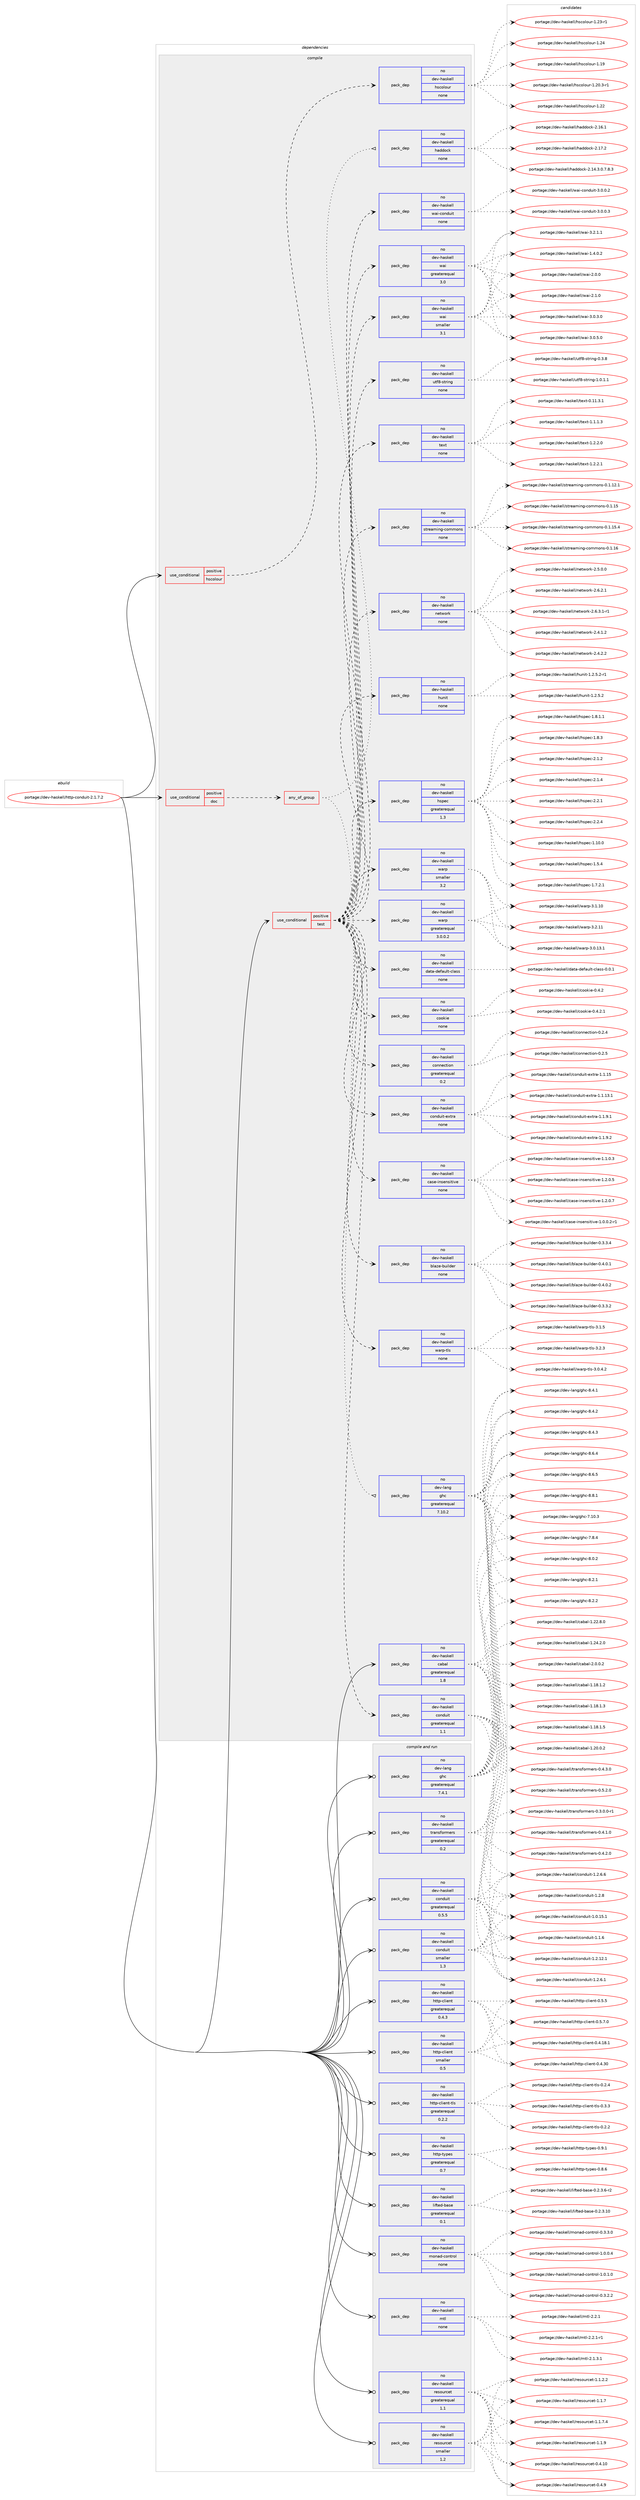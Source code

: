 digraph prolog {

# *************
# Graph options
# *************

newrank=true;
concentrate=true;
compound=true;
graph [rankdir=LR,fontname=Helvetica,fontsize=10,ranksep=1.5];#, ranksep=2.5, nodesep=0.2];
edge  [arrowhead=vee];
node  [fontname=Helvetica,fontsize=10];

# **********
# The ebuild
# **********

subgraph cluster_leftcol {
color=gray;
rank=same;
label=<<i>ebuild</i>>;
id [label="portage://dev-haskell/http-conduit-2.1.7.2", color=red, width=4, href="../dev-haskell/http-conduit-2.1.7.2.svg"];
}

# ****************
# The dependencies
# ****************

subgraph cluster_midcol {
color=gray;
label=<<i>dependencies</i>>;
subgraph cluster_compile {
fillcolor="#eeeeee";
style=filled;
label=<<i>compile</i>>;
subgraph cond15761 {
dependency71752 [label=<<TABLE BORDER="0" CELLBORDER="1" CELLSPACING="0" CELLPADDING="4"><TR><TD ROWSPAN="3" CELLPADDING="10">use_conditional</TD></TR><TR><TD>positive</TD></TR><TR><TD>doc</TD></TR></TABLE>>, shape=none, color=red];
subgraph any1898 {
dependency71753 [label=<<TABLE BORDER="0" CELLBORDER="1" CELLSPACING="0" CELLPADDING="4"><TR><TD CELLPADDING="10">any_of_group</TD></TR></TABLE>>, shape=none, color=red];subgraph pack54034 {
dependency71754 [label=<<TABLE BORDER="0" CELLBORDER="1" CELLSPACING="0" CELLPADDING="4" WIDTH="220"><TR><TD ROWSPAN="6" CELLPADDING="30">pack_dep</TD></TR><TR><TD WIDTH="110">no</TD></TR><TR><TD>dev-haskell</TD></TR><TR><TD>haddock</TD></TR><TR><TD>none</TD></TR><TR><TD></TD></TR></TABLE>>, shape=none, color=blue];
}
dependency71753:e -> dependency71754:w [weight=20,style="dotted",arrowhead="oinv"];
subgraph pack54035 {
dependency71755 [label=<<TABLE BORDER="0" CELLBORDER="1" CELLSPACING="0" CELLPADDING="4" WIDTH="220"><TR><TD ROWSPAN="6" CELLPADDING="30">pack_dep</TD></TR><TR><TD WIDTH="110">no</TD></TR><TR><TD>dev-lang</TD></TR><TR><TD>ghc</TD></TR><TR><TD>greaterequal</TD></TR><TR><TD>7.10.2</TD></TR></TABLE>>, shape=none, color=blue];
}
dependency71753:e -> dependency71755:w [weight=20,style="dotted",arrowhead="oinv"];
}
dependency71752:e -> dependency71753:w [weight=20,style="dashed",arrowhead="vee"];
}
id:e -> dependency71752:w [weight=20,style="solid",arrowhead="vee"];
subgraph cond15762 {
dependency71756 [label=<<TABLE BORDER="0" CELLBORDER="1" CELLSPACING="0" CELLPADDING="4"><TR><TD ROWSPAN="3" CELLPADDING="10">use_conditional</TD></TR><TR><TD>positive</TD></TR><TR><TD>hscolour</TD></TR></TABLE>>, shape=none, color=red];
subgraph pack54036 {
dependency71757 [label=<<TABLE BORDER="0" CELLBORDER="1" CELLSPACING="0" CELLPADDING="4" WIDTH="220"><TR><TD ROWSPAN="6" CELLPADDING="30">pack_dep</TD></TR><TR><TD WIDTH="110">no</TD></TR><TR><TD>dev-haskell</TD></TR><TR><TD>hscolour</TD></TR><TR><TD>none</TD></TR><TR><TD></TD></TR></TABLE>>, shape=none, color=blue];
}
dependency71756:e -> dependency71757:w [weight=20,style="dashed",arrowhead="vee"];
}
id:e -> dependency71756:w [weight=20,style="solid",arrowhead="vee"];
subgraph cond15763 {
dependency71758 [label=<<TABLE BORDER="0" CELLBORDER="1" CELLSPACING="0" CELLPADDING="4"><TR><TD ROWSPAN="3" CELLPADDING="10">use_conditional</TD></TR><TR><TD>positive</TD></TR><TR><TD>test</TD></TR></TABLE>>, shape=none, color=red];
subgraph pack54037 {
dependency71759 [label=<<TABLE BORDER="0" CELLBORDER="1" CELLSPACING="0" CELLPADDING="4" WIDTH="220"><TR><TD ROWSPAN="6" CELLPADDING="30">pack_dep</TD></TR><TR><TD WIDTH="110">no</TD></TR><TR><TD>dev-haskell</TD></TR><TR><TD>blaze-builder</TD></TR><TR><TD>none</TD></TR><TR><TD></TD></TR></TABLE>>, shape=none, color=blue];
}
dependency71758:e -> dependency71759:w [weight=20,style="dashed",arrowhead="vee"];
subgraph pack54038 {
dependency71760 [label=<<TABLE BORDER="0" CELLBORDER="1" CELLSPACING="0" CELLPADDING="4" WIDTH="220"><TR><TD ROWSPAN="6" CELLPADDING="30">pack_dep</TD></TR><TR><TD WIDTH="110">no</TD></TR><TR><TD>dev-haskell</TD></TR><TR><TD>case-insensitive</TD></TR><TR><TD>none</TD></TR><TR><TD></TD></TR></TABLE>>, shape=none, color=blue];
}
dependency71758:e -> dependency71760:w [weight=20,style="dashed",arrowhead="vee"];
subgraph pack54039 {
dependency71761 [label=<<TABLE BORDER="0" CELLBORDER="1" CELLSPACING="0" CELLPADDING="4" WIDTH="220"><TR><TD ROWSPAN="6" CELLPADDING="30">pack_dep</TD></TR><TR><TD WIDTH="110">no</TD></TR><TR><TD>dev-haskell</TD></TR><TR><TD>conduit</TD></TR><TR><TD>greaterequal</TD></TR><TR><TD>1.1</TD></TR></TABLE>>, shape=none, color=blue];
}
dependency71758:e -> dependency71761:w [weight=20,style="dashed",arrowhead="vee"];
subgraph pack54040 {
dependency71762 [label=<<TABLE BORDER="0" CELLBORDER="1" CELLSPACING="0" CELLPADDING="4" WIDTH="220"><TR><TD ROWSPAN="6" CELLPADDING="30">pack_dep</TD></TR><TR><TD WIDTH="110">no</TD></TR><TR><TD>dev-haskell</TD></TR><TR><TD>conduit-extra</TD></TR><TR><TD>none</TD></TR><TR><TD></TD></TR></TABLE>>, shape=none, color=blue];
}
dependency71758:e -> dependency71762:w [weight=20,style="dashed",arrowhead="vee"];
subgraph pack54041 {
dependency71763 [label=<<TABLE BORDER="0" CELLBORDER="1" CELLSPACING="0" CELLPADDING="4" WIDTH="220"><TR><TD ROWSPAN="6" CELLPADDING="30">pack_dep</TD></TR><TR><TD WIDTH="110">no</TD></TR><TR><TD>dev-haskell</TD></TR><TR><TD>connection</TD></TR><TR><TD>greaterequal</TD></TR><TR><TD>0.2</TD></TR></TABLE>>, shape=none, color=blue];
}
dependency71758:e -> dependency71763:w [weight=20,style="dashed",arrowhead="vee"];
subgraph pack54042 {
dependency71764 [label=<<TABLE BORDER="0" CELLBORDER="1" CELLSPACING="0" CELLPADDING="4" WIDTH="220"><TR><TD ROWSPAN="6" CELLPADDING="30">pack_dep</TD></TR><TR><TD WIDTH="110">no</TD></TR><TR><TD>dev-haskell</TD></TR><TR><TD>cookie</TD></TR><TR><TD>none</TD></TR><TR><TD></TD></TR></TABLE>>, shape=none, color=blue];
}
dependency71758:e -> dependency71764:w [weight=20,style="dashed",arrowhead="vee"];
subgraph pack54043 {
dependency71765 [label=<<TABLE BORDER="0" CELLBORDER="1" CELLSPACING="0" CELLPADDING="4" WIDTH="220"><TR><TD ROWSPAN="6" CELLPADDING="30">pack_dep</TD></TR><TR><TD WIDTH="110">no</TD></TR><TR><TD>dev-haskell</TD></TR><TR><TD>data-default-class</TD></TR><TR><TD>none</TD></TR><TR><TD></TD></TR></TABLE>>, shape=none, color=blue];
}
dependency71758:e -> dependency71765:w [weight=20,style="dashed",arrowhead="vee"];
subgraph pack54044 {
dependency71766 [label=<<TABLE BORDER="0" CELLBORDER="1" CELLSPACING="0" CELLPADDING="4" WIDTH="220"><TR><TD ROWSPAN="6" CELLPADDING="30">pack_dep</TD></TR><TR><TD WIDTH="110">no</TD></TR><TR><TD>dev-haskell</TD></TR><TR><TD>hspec</TD></TR><TR><TD>greaterequal</TD></TR><TR><TD>1.3</TD></TR></TABLE>>, shape=none, color=blue];
}
dependency71758:e -> dependency71766:w [weight=20,style="dashed",arrowhead="vee"];
subgraph pack54045 {
dependency71767 [label=<<TABLE BORDER="0" CELLBORDER="1" CELLSPACING="0" CELLPADDING="4" WIDTH="220"><TR><TD ROWSPAN="6" CELLPADDING="30">pack_dep</TD></TR><TR><TD WIDTH="110">no</TD></TR><TR><TD>dev-haskell</TD></TR><TR><TD>hunit</TD></TR><TR><TD>none</TD></TR><TR><TD></TD></TR></TABLE>>, shape=none, color=blue];
}
dependency71758:e -> dependency71767:w [weight=20,style="dashed",arrowhead="vee"];
subgraph pack54046 {
dependency71768 [label=<<TABLE BORDER="0" CELLBORDER="1" CELLSPACING="0" CELLPADDING="4" WIDTH="220"><TR><TD ROWSPAN="6" CELLPADDING="30">pack_dep</TD></TR><TR><TD WIDTH="110">no</TD></TR><TR><TD>dev-haskell</TD></TR><TR><TD>network</TD></TR><TR><TD>none</TD></TR><TR><TD></TD></TR></TABLE>>, shape=none, color=blue];
}
dependency71758:e -> dependency71768:w [weight=20,style="dashed",arrowhead="vee"];
subgraph pack54047 {
dependency71769 [label=<<TABLE BORDER="0" CELLBORDER="1" CELLSPACING="0" CELLPADDING="4" WIDTH="220"><TR><TD ROWSPAN="6" CELLPADDING="30">pack_dep</TD></TR><TR><TD WIDTH="110">no</TD></TR><TR><TD>dev-haskell</TD></TR><TR><TD>streaming-commons</TD></TR><TR><TD>none</TD></TR><TR><TD></TD></TR></TABLE>>, shape=none, color=blue];
}
dependency71758:e -> dependency71769:w [weight=20,style="dashed",arrowhead="vee"];
subgraph pack54048 {
dependency71770 [label=<<TABLE BORDER="0" CELLBORDER="1" CELLSPACING="0" CELLPADDING="4" WIDTH="220"><TR><TD ROWSPAN="6" CELLPADDING="30">pack_dep</TD></TR><TR><TD WIDTH="110">no</TD></TR><TR><TD>dev-haskell</TD></TR><TR><TD>text</TD></TR><TR><TD>none</TD></TR><TR><TD></TD></TR></TABLE>>, shape=none, color=blue];
}
dependency71758:e -> dependency71770:w [weight=20,style="dashed",arrowhead="vee"];
subgraph pack54049 {
dependency71771 [label=<<TABLE BORDER="0" CELLBORDER="1" CELLSPACING="0" CELLPADDING="4" WIDTH="220"><TR><TD ROWSPAN="6" CELLPADDING="30">pack_dep</TD></TR><TR><TD WIDTH="110">no</TD></TR><TR><TD>dev-haskell</TD></TR><TR><TD>utf8-string</TD></TR><TR><TD>none</TD></TR><TR><TD></TD></TR></TABLE>>, shape=none, color=blue];
}
dependency71758:e -> dependency71771:w [weight=20,style="dashed",arrowhead="vee"];
subgraph pack54050 {
dependency71772 [label=<<TABLE BORDER="0" CELLBORDER="1" CELLSPACING="0" CELLPADDING="4" WIDTH="220"><TR><TD ROWSPAN="6" CELLPADDING="30">pack_dep</TD></TR><TR><TD WIDTH="110">no</TD></TR><TR><TD>dev-haskell</TD></TR><TR><TD>wai</TD></TR><TR><TD>greaterequal</TD></TR><TR><TD>3.0</TD></TR></TABLE>>, shape=none, color=blue];
}
dependency71758:e -> dependency71772:w [weight=20,style="dashed",arrowhead="vee"];
subgraph pack54051 {
dependency71773 [label=<<TABLE BORDER="0" CELLBORDER="1" CELLSPACING="0" CELLPADDING="4" WIDTH="220"><TR><TD ROWSPAN="6" CELLPADDING="30">pack_dep</TD></TR><TR><TD WIDTH="110">no</TD></TR><TR><TD>dev-haskell</TD></TR><TR><TD>wai</TD></TR><TR><TD>smaller</TD></TR><TR><TD>3.1</TD></TR></TABLE>>, shape=none, color=blue];
}
dependency71758:e -> dependency71773:w [weight=20,style="dashed",arrowhead="vee"];
subgraph pack54052 {
dependency71774 [label=<<TABLE BORDER="0" CELLBORDER="1" CELLSPACING="0" CELLPADDING="4" WIDTH="220"><TR><TD ROWSPAN="6" CELLPADDING="30">pack_dep</TD></TR><TR><TD WIDTH="110">no</TD></TR><TR><TD>dev-haskell</TD></TR><TR><TD>wai-conduit</TD></TR><TR><TD>none</TD></TR><TR><TD></TD></TR></TABLE>>, shape=none, color=blue];
}
dependency71758:e -> dependency71774:w [weight=20,style="dashed",arrowhead="vee"];
subgraph pack54053 {
dependency71775 [label=<<TABLE BORDER="0" CELLBORDER="1" CELLSPACING="0" CELLPADDING="4" WIDTH="220"><TR><TD ROWSPAN="6" CELLPADDING="30">pack_dep</TD></TR><TR><TD WIDTH="110">no</TD></TR><TR><TD>dev-haskell</TD></TR><TR><TD>warp</TD></TR><TR><TD>greaterequal</TD></TR><TR><TD>3.0.0.2</TD></TR></TABLE>>, shape=none, color=blue];
}
dependency71758:e -> dependency71775:w [weight=20,style="dashed",arrowhead="vee"];
subgraph pack54054 {
dependency71776 [label=<<TABLE BORDER="0" CELLBORDER="1" CELLSPACING="0" CELLPADDING="4" WIDTH="220"><TR><TD ROWSPAN="6" CELLPADDING="30">pack_dep</TD></TR><TR><TD WIDTH="110">no</TD></TR><TR><TD>dev-haskell</TD></TR><TR><TD>warp</TD></TR><TR><TD>smaller</TD></TR><TR><TD>3.2</TD></TR></TABLE>>, shape=none, color=blue];
}
dependency71758:e -> dependency71776:w [weight=20,style="dashed",arrowhead="vee"];
subgraph pack54055 {
dependency71777 [label=<<TABLE BORDER="0" CELLBORDER="1" CELLSPACING="0" CELLPADDING="4" WIDTH="220"><TR><TD ROWSPAN="6" CELLPADDING="30">pack_dep</TD></TR><TR><TD WIDTH="110">no</TD></TR><TR><TD>dev-haskell</TD></TR><TR><TD>warp-tls</TD></TR><TR><TD>none</TD></TR><TR><TD></TD></TR></TABLE>>, shape=none, color=blue];
}
dependency71758:e -> dependency71777:w [weight=20,style="dashed",arrowhead="vee"];
}
id:e -> dependency71758:w [weight=20,style="solid",arrowhead="vee"];
subgraph pack54056 {
dependency71778 [label=<<TABLE BORDER="0" CELLBORDER="1" CELLSPACING="0" CELLPADDING="4" WIDTH="220"><TR><TD ROWSPAN="6" CELLPADDING="30">pack_dep</TD></TR><TR><TD WIDTH="110">no</TD></TR><TR><TD>dev-haskell</TD></TR><TR><TD>cabal</TD></TR><TR><TD>greaterequal</TD></TR><TR><TD>1.8</TD></TR></TABLE>>, shape=none, color=blue];
}
id:e -> dependency71778:w [weight=20,style="solid",arrowhead="vee"];
}
subgraph cluster_compileandrun {
fillcolor="#eeeeee";
style=filled;
label=<<i>compile and run</i>>;
subgraph pack54057 {
dependency71779 [label=<<TABLE BORDER="0" CELLBORDER="1" CELLSPACING="0" CELLPADDING="4" WIDTH="220"><TR><TD ROWSPAN="6" CELLPADDING="30">pack_dep</TD></TR><TR><TD WIDTH="110">no</TD></TR><TR><TD>dev-haskell</TD></TR><TR><TD>conduit</TD></TR><TR><TD>greaterequal</TD></TR><TR><TD>0.5.5</TD></TR></TABLE>>, shape=none, color=blue];
}
id:e -> dependency71779:w [weight=20,style="solid",arrowhead="odotvee"];
subgraph pack54058 {
dependency71780 [label=<<TABLE BORDER="0" CELLBORDER="1" CELLSPACING="0" CELLPADDING="4" WIDTH="220"><TR><TD ROWSPAN="6" CELLPADDING="30">pack_dep</TD></TR><TR><TD WIDTH="110">no</TD></TR><TR><TD>dev-haskell</TD></TR><TR><TD>conduit</TD></TR><TR><TD>smaller</TD></TR><TR><TD>1.3</TD></TR></TABLE>>, shape=none, color=blue];
}
id:e -> dependency71780:w [weight=20,style="solid",arrowhead="odotvee"];
subgraph pack54059 {
dependency71781 [label=<<TABLE BORDER="0" CELLBORDER="1" CELLSPACING="0" CELLPADDING="4" WIDTH="220"><TR><TD ROWSPAN="6" CELLPADDING="30">pack_dep</TD></TR><TR><TD WIDTH="110">no</TD></TR><TR><TD>dev-haskell</TD></TR><TR><TD>http-client</TD></TR><TR><TD>greaterequal</TD></TR><TR><TD>0.4.3</TD></TR></TABLE>>, shape=none, color=blue];
}
id:e -> dependency71781:w [weight=20,style="solid",arrowhead="odotvee"];
subgraph pack54060 {
dependency71782 [label=<<TABLE BORDER="0" CELLBORDER="1" CELLSPACING="0" CELLPADDING="4" WIDTH="220"><TR><TD ROWSPAN="6" CELLPADDING="30">pack_dep</TD></TR><TR><TD WIDTH="110">no</TD></TR><TR><TD>dev-haskell</TD></TR><TR><TD>http-client</TD></TR><TR><TD>smaller</TD></TR><TR><TD>0.5</TD></TR></TABLE>>, shape=none, color=blue];
}
id:e -> dependency71782:w [weight=20,style="solid",arrowhead="odotvee"];
subgraph pack54061 {
dependency71783 [label=<<TABLE BORDER="0" CELLBORDER="1" CELLSPACING="0" CELLPADDING="4" WIDTH="220"><TR><TD ROWSPAN="6" CELLPADDING="30">pack_dep</TD></TR><TR><TD WIDTH="110">no</TD></TR><TR><TD>dev-haskell</TD></TR><TR><TD>http-client-tls</TD></TR><TR><TD>greaterequal</TD></TR><TR><TD>0.2.2</TD></TR></TABLE>>, shape=none, color=blue];
}
id:e -> dependency71783:w [weight=20,style="solid",arrowhead="odotvee"];
subgraph pack54062 {
dependency71784 [label=<<TABLE BORDER="0" CELLBORDER="1" CELLSPACING="0" CELLPADDING="4" WIDTH="220"><TR><TD ROWSPAN="6" CELLPADDING="30">pack_dep</TD></TR><TR><TD WIDTH="110">no</TD></TR><TR><TD>dev-haskell</TD></TR><TR><TD>http-types</TD></TR><TR><TD>greaterequal</TD></TR><TR><TD>0.7</TD></TR></TABLE>>, shape=none, color=blue];
}
id:e -> dependency71784:w [weight=20,style="solid",arrowhead="odotvee"];
subgraph pack54063 {
dependency71785 [label=<<TABLE BORDER="0" CELLBORDER="1" CELLSPACING="0" CELLPADDING="4" WIDTH="220"><TR><TD ROWSPAN="6" CELLPADDING="30">pack_dep</TD></TR><TR><TD WIDTH="110">no</TD></TR><TR><TD>dev-haskell</TD></TR><TR><TD>lifted-base</TD></TR><TR><TD>greaterequal</TD></TR><TR><TD>0.1</TD></TR></TABLE>>, shape=none, color=blue];
}
id:e -> dependency71785:w [weight=20,style="solid",arrowhead="odotvee"];
subgraph pack54064 {
dependency71786 [label=<<TABLE BORDER="0" CELLBORDER="1" CELLSPACING="0" CELLPADDING="4" WIDTH="220"><TR><TD ROWSPAN="6" CELLPADDING="30">pack_dep</TD></TR><TR><TD WIDTH="110">no</TD></TR><TR><TD>dev-haskell</TD></TR><TR><TD>monad-control</TD></TR><TR><TD>none</TD></TR><TR><TD></TD></TR></TABLE>>, shape=none, color=blue];
}
id:e -> dependency71786:w [weight=20,style="solid",arrowhead="odotvee"];
subgraph pack54065 {
dependency71787 [label=<<TABLE BORDER="0" CELLBORDER="1" CELLSPACING="0" CELLPADDING="4" WIDTH="220"><TR><TD ROWSPAN="6" CELLPADDING="30">pack_dep</TD></TR><TR><TD WIDTH="110">no</TD></TR><TR><TD>dev-haskell</TD></TR><TR><TD>mtl</TD></TR><TR><TD>none</TD></TR><TR><TD></TD></TR></TABLE>>, shape=none, color=blue];
}
id:e -> dependency71787:w [weight=20,style="solid",arrowhead="odotvee"];
subgraph pack54066 {
dependency71788 [label=<<TABLE BORDER="0" CELLBORDER="1" CELLSPACING="0" CELLPADDING="4" WIDTH="220"><TR><TD ROWSPAN="6" CELLPADDING="30">pack_dep</TD></TR><TR><TD WIDTH="110">no</TD></TR><TR><TD>dev-haskell</TD></TR><TR><TD>resourcet</TD></TR><TR><TD>greaterequal</TD></TR><TR><TD>1.1</TD></TR></TABLE>>, shape=none, color=blue];
}
id:e -> dependency71788:w [weight=20,style="solid",arrowhead="odotvee"];
subgraph pack54067 {
dependency71789 [label=<<TABLE BORDER="0" CELLBORDER="1" CELLSPACING="0" CELLPADDING="4" WIDTH="220"><TR><TD ROWSPAN="6" CELLPADDING="30">pack_dep</TD></TR><TR><TD WIDTH="110">no</TD></TR><TR><TD>dev-haskell</TD></TR><TR><TD>resourcet</TD></TR><TR><TD>smaller</TD></TR><TR><TD>1.2</TD></TR></TABLE>>, shape=none, color=blue];
}
id:e -> dependency71789:w [weight=20,style="solid",arrowhead="odotvee"];
subgraph pack54068 {
dependency71790 [label=<<TABLE BORDER="0" CELLBORDER="1" CELLSPACING="0" CELLPADDING="4" WIDTH="220"><TR><TD ROWSPAN="6" CELLPADDING="30">pack_dep</TD></TR><TR><TD WIDTH="110">no</TD></TR><TR><TD>dev-haskell</TD></TR><TR><TD>transformers</TD></TR><TR><TD>greaterequal</TD></TR><TR><TD>0.2</TD></TR></TABLE>>, shape=none, color=blue];
}
id:e -> dependency71790:w [weight=20,style="solid",arrowhead="odotvee"];
subgraph pack54069 {
dependency71791 [label=<<TABLE BORDER="0" CELLBORDER="1" CELLSPACING="0" CELLPADDING="4" WIDTH="220"><TR><TD ROWSPAN="6" CELLPADDING="30">pack_dep</TD></TR><TR><TD WIDTH="110">no</TD></TR><TR><TD>dev-lang</TD></TR><TR><TD>ghc</TD></TR><TR><TD>greaterequal</TD></TR><TR><TD>7.4.1</TD></TR></TABLE>>, shape=none, color=blue];
}
id:e -> dependency71791:w [weight=20,style="solid",arrowhead="odotvee"];
}
subgraph cluster_run {
fillcolor="#eeeeee";
style=filled;
label=<<i>run</i>>;
}
}

# **************
# The candidates
# **************

subgraph cluster_choices {
rank=same;
color=gray;
label=<<i>candidates</i>>;

subgraph choice54034 {
color=black;
nodesep=1;
choiceportage1001011184510497115107101108108471049710010011199107455046495246514648465546564651 [label="portage://dev-haskell/haddock-2.14.3.0.7.8.3", color=red, width=4,href="../dev-haskell/haddock-2.14.3.0.7.8.3.svg"];
choiceportage100101118451049711510710110810847104971001001119910745504649544649 [label="portage://dev-haskell/haddock-2.16.1", color=red, width=4,href="../dev-haskell/haddock-2.16.1.svg"];
choiceportage100101118451049711510710110810847104971001001119910745504649554650 [label="portage://dev-haskell/haddock-2.17.2", color=red, width=4,href="../dev-haskell/haddock-2.17.2.svg"];
dependency71754:e -> choiceportage1001011184510497115107101108108471049710010011199107455046495246514648465546564651:w [style=dotted,weight="100"];
dependency71754:e -> choiceportage100101118451049711510710110810847104971001001119910745504649544649:w [style=dotted,weight="100"];
dependency71754:e -> choiceportage100101118451049711510710110810847104971001001119910745504649554650:w [style=dotted,weight="100"];
}
subgraph choice54035 {
color=black;
nodesep=1;
choiceportage1001011184510897110103471031049945554649484651 [label="portage://dev-lang/ghc-7.10.3", color=red, width=4,href="../dev-lang/ghc-7.10.3.svg"];
choiceportage10010111845108971101034710310499455546564652 [label="portage://dev-lang/ghc-7.8.4", color=red, width=4,href="../dev-lang/ghc-7.8.4.svg"];
choiceportage10010111845108971101034710310499455646484650 [label="portage://dev-lang/ghc-8.0.2", color=red, width=4,href="../dev-lang/ghc-8.0.2.svg"];
choiceportage10010111845108971101034710310499455646504649 [label="portage://dev-lang/ghc-8.2.1", color=red, width=4,href="../dev-lang/ghc-8.2.1.svg"];
choiceportage10010111845108971101034710310499455646504650 [label="portage://dev-lang/ghc-8.2.2", color=red, width=4,href="../dev-lang/ghc-8.2.2.svg"];
choiceportage10010111845108971101034710310499455646524649 [label="portage://dev-lang/ghc-8.4.1", color=red, width=4,href="../dev-lang/ghc-8.4.1.svg"];
choiceportage10010111845108971101034710310499455646524650 [label="portage://dev-lang/ghc-8.4.2", color=red, width=4,href="../dev-lang/ghc-8.4.2.svg"];
choiceportage10010111845108971101034710310499455646524651 [label="portage://dev-lang/ghc-8.4.3", color=red, width=4,href="../dev-lang/ghc-8.4.3.svg"];
choiceportage10010111845108971101034710310499455646544652 [label="portage://dev-lang/ghc-8.6.4", color=red, width=4,href="../dev-lang/ghc-8.6.4.svg"];
choiceportage10010111845108971101034710310499455646544653 [label="portage://dev-lang/ghc-8.6.5", color=red, width=4,href="../dev-lang/ghc-8.6.5.svg"];
choiceportage10010111845108971101034710310499455646564649 [label="portage://dev-lang/ghc-8.8.1", color=red, width=4,href="../dev-lang/ghc-8.8.1.svg"];
dependency71755:e -> choiceportage1001011184510897110103471031049945554649484651:w [style=dotted,weight="100"];
dependency71755:e -> choiceportage10010111845108971101034710310499455546564652:w [style=dotted,weight="100"];
dependency71755:e -> choiceportage10010111845108971101034710310499455646484650:w [style=dotted,weight="100"];
dependency71755:e -> choiceportage10010111845108971101034710310499455646504649:w [style=dotted,weight="100"];
dependency71755:e -> choiceportage10010111845108971101034710310499455646504650:w [style=dotted,weight="100"];
dependency71755:e -> choiceportage10010111845108971101034710310499455646524649:w [style=dotted,weight="100"];
dependency71755:e -> choiceportage10010111845108971101034710310499455646524650:w [style=dotted,weight="100"];
dependency71755:e -> choiceportage10010111845108971101034710310499455646524651:w [style=dotted,weight="100"];
dependency71755:e -> choiceportage10010111845108971101034710310499455646544652:w [style=dotted,weight="100"];
dependency71755:e -> choiceportage10010111845108971101034710310499455646544653:w [style=dotted,weight="100"];
dependency71755:e -> choiceportage10010111845108971101034710310499455646564649:w [style=dotted,weight="100"];
}
subgraph choice54036 {
color=black;
nodesep=1;
choiceportage100101118451049711510710110810847104115991111081111171144549464957 [label="portage://dev-haskell/hscolour-1.19", color=red, width=4,href="../dev-haskell/hscolour-1.19.svg"];
choiceportage10010111845104971151071011081084710411599111108111117114454946504846514511449 [label="portage://dev-haskell/hscolour-1.20.3-r1", color=red, width=4,href="../dev-haskell/hscolour-1.20.3-r1.svg"];
choiceportage100101118451049711510710110810847104115991111081111171144549465050 [label="portage://dev-haskell/hscolour-1.22", color=red, width=4,href="../dev-haskell/hscolour-1.22.svg"];
choiceportage1001011184510497115107101108108471041159911110811111711445494650514511449 [label="portage://dev-haskell/hscolour-1.23-r1", color=red, width=4,href="../dev-haskell/hscolour-1.23-r1.svg"];
choiceportage100101118451049711510710110810847104115991111081111171144549465052 [label="portage://dev-haskell/hscolour-1.24", color=red, width=4,href="../dev-haskell/hscolour-1.24.svg"];
dependency71757:e -> choiceportage100101118451049711510710110810847104115991111081111171144549464957:w [style=dotted,weight="100"];
dependency71757:e -> choiceportage10010111845104971151071011081084710411599111108111117114454946504846514511449:w [style=dotted,weight="100"];
dependency71757:e -> choiceportage100101118451049711510710110810847104115991111081111171144549465050:w [style=dotted,weight="100"];
dependency71757:e -> choiceportage1001011184510497115107101108108471041159911110811111711445494650514511449:w [style=dotted,weight="100"];
dependency71757:e -> choiceportage100101118451049711510710110810847104115991111081111171144549465052:w [style=dotted,weight="100"];
}
subgraph choice54037 {
color=black;
nodesep=1;
choiceportage100101118451049711510710110810847981089712210145981171051081001011144548465146514650 [label="portage://dev-haskell/blaze-builder-0.3.3.2", color=red, width=4,href="../dev-haskell/blaze-builder-0.3.3.2.svg"];
choiceportage100101118451049711510710110810847981089712210145981171051081001011144548465146514652 [label="portage://dev-haskell/blaze-builder-0.3.3.4", color=red, width=4,href="../dev-haskell/blaze-builder-0.3.3.4.svg"];
choiceportage100101118451049711510710110810847981089712210145981171051081001011144548465246484649 [label="portage://dev-haskell/blaze-builder-0.4.0.1", color=red, width=4,href="../dev-haskell/blaze-builder-0.4.0.1.svg"];
choiceportage100101118451049711510710110810847981089712210145981171051081001011144548465246484650 [label="portage://dev-haskell/blaze-builder-0.4.0.2", color=red, width=4,href="../dev-haskell/blaze-builder-0.4.0.2.svg"];
dependency71759:e -> choiceportage100101118451049711510710110810847981089712210145981171051081001011144548465146514650:w [style=dotted,weight="100"];
dependency71759:e -> choiceportage100101118451049711510710110810847981089712210145981171051081001011144548465146514652:w [style=dotted,weight="100"];
dependency71759:e -> choiceportage100101118451049711510710110810847981089712210145981171051081001011144548465246484649:w [style=dotted,weight="100"];
dependency71759:e -> choiceportage100101118451049711510710110810847981089712210145981171051081001011144548465246484650:w [style=dotted,weight="100"];
}
subgraph choice54038 {
color=black;
nodesep=1;
choiceportage10010111845104971151071011081084799971151014510511011510111011510511610511810145494648464846504511449 [label="portage://dev-haskell/case-insensitive-1.0.0.2-r1", color=red, width=4,href="../dev-haskell/case-insensitive-1.0.0.2-r1.svg"];
choiceportage1001011184510497115107101108108479997115101451051101151011101151051161051181014549464946484651 [label="portage://dev-haskell/case-insensitive-1.1.0.3", color=red, width=4,href="../dev-haskell/case-insensitive-1.1.0.3.svg"];
choiceportage1001011184510497115107101108108479997115101451051101151011101151051161051181014549465046484653 [label="portage://dev-haskell/case-insensitive-1.2.0.5", color=red, width=4,href="../dev-haskell/case-insensitive-1.2.0.5.svg"];
choiceportage1001011184510497115107101108108479997115101451051101151011101151051161051181014549465046484655 [label="portage://dev-haskell/case-insensitive-1.2.0.7", color=red, width=4,href="../dev-haskell/case-insensitive-1.2.0.7.svg"];
dependency71760:e -> choiceportage10010111845104971151071011081084799971151014510511011510111011510511610511810145494648464846504511449:w [style=dotted,weight="100"];
dependency71760:e -> choiceportage1001011184510497115107101108108479997115101451051101151011101151051161051181014549464946484651:w [style=dotted,weight="100"];
dependency71760:e -> choiceportage1001011184510497115107101108108479997115101451051101151011101151051161051181014549465046484653:w [style=dotted,weight="100"];
dependency71760:e -> choiceportage1001011184510497115107101108108479997115101451051101151011101151051161051181014549465046484655:w [style=dotted,weight="100"];
}
subgraph choice54039 {
color=black;
nodesep=1;
choiceportage10010111845104971151071011081084799111110100117105116454946484649534649 [label="portage://dev-haskell/conduit-1.0.15.1", color=red, width=4,href="../dev-haskell/conduit-1.0.15.1.svg"];
choiceportage10010111845104971151071011081084799111110100117105116454946494654 [label="portage://dev-haskell/conduit-1.1.6", color=red, width=4,href="../dev-haskell/conduit-1.1.6.svg"];
choiceportage10010111845104971151071011081084799111110100117105116454946504649504649 [label="portage://dev-haskell/conduit-1.2.12.1", color=red, width=4,href="../dev-haskell/conduit-1.2.12.1.svg"];
choiceportage100101118451049711510710110810847991111101001171051164549465046544649 [label="portage://dev-haskell/conduit-1.2.6.1", color=red, width=4,href="../dev-haskell/conduit-1.2.6.1.svg"];
choiceportage100101118451049711510710110810847991111101001171051164549465046544654 [label="portage://dev-haskell/conduit-1.2.6.6", color=red, width=4,href="../dev-haskell/conduit-1.2.6.6.svg"];
choiceportage10010111845104971151071011081084799111110100117105116454946504656 [label="portage://dev-haskell/conduit-1.2.8", color=red, width=4,href="../dev-haskell/conduit-1.2.8.svg"];
dependency71761:e -> choiceportage10010111845104971151071011081084799111110100117105116454946484649534649:w [style=dotted,weight="100"];
dependency71761:e -> choiceportage10010111845104971151071011081084799111110100117105116454946494654:w [style=dotted,weight="100"];
dependency71761:e -> choiceportage10010111845104971151071011081084799111110100117105116454946504649504649:w [style=dotted,weight="100"];
dependency71761:e -> choiceportage100101118451049711510710110810847991111101001171051164549465046544649:w [style=dotted,weight="100"];
dependency71761:e -> choiceportage100101118451049711510710110810847991111101001171051164549465046544654:w [style=dotted,weight="100"];
dependency71761:e -> choiceportage10010111845104971151071011081084799111110100117105116454946504656:w [style=dotted,weight="100"];
}
subgraph choice54040 {
color=black;
nodesep=1;
choiceportage100101118451049711510710110810847991111101001171051164510112011611497454946494649514649 [label="portage://dev-haskell/conduit-extra-1.1.13.1", color=red, width=4,href="../dev-haskell/conduit-extra-1.1.13.1.svg"];
choiceportage10010111845104971151071011081084799111110100117105116451011201161149745494649464953 [label="portage://dev-haskell/conduit-extra-1.1.15", color=red, width=4,href="../dev-haskell/conduit-extra-1.1.15.svg"];
choiceportage1001011184510497115107101108108479911111010011710511645101120116114974549464946574649 [label="portage://dev-haskell/conduit-extra-1.1.9.1", color=red, width=4,href="../dev-haskell/conduit-extra-1.1.9.1.svg"];
choiceportage1001011184510497115107101108108479911111010011710511645101120116114974549464946574650 [label="portage://dev-haskell/conduit-extra-1.1.9.2", color=red, width=4,href="../dev-haskell/conduit-extra-1.1.9.2.svg"];
dependency71762:e -> choiceportage100101118451049711510710110810847991111101001171051164510112011611497454946494649514649:w [style=dotted,weight="100"];
dependency71762:e -> choiceportage10010111845104971151071011081084799111110100117105116451011201161149745494649464953:w [style=dotted,weight="100"];
dependency71762:e -> choiceportage1001011184510497115107101108108479911111010011710511645101120116114974549464946574649:w [style=dotted,weight="100"];
dependency71762:e -> choiceportage1001011184510497115107101108108479911111010011710511645101120116114974549464946574650:w [style=dotted,weight="100"];
}
subgraph choice54041 {
color=black;
nodesep=1;
choiceportage1001011184510497115107101108108479911111011010199116105111110454846504652 [label="portage://dev-haskell/connection-0.2.4", color=red, width=4,href="../dev-haskell/connection-0.2.4.svg"];
choiceportage1001011184510497115107101108108479911111011010199116105111110454846504653 [label="portage://dev-haskell/connection-0.2.5", color=red, width=4,href="../dev-haskell/connection-0.2.5.svg"];
dependency71763:e -> choiceportage1001011184510497115107101108108479911111011010199116105111110454846504652:w [style=dotted,weight="100"];
dependency71763:e -> choiceportage1001011184510497115107101108108479911111011010199116105111110454846504653:w [style=dotted,weight="100"];
}
subgraph choice54042 {
color=black;
nodesep=1;
choiceportage10010111845104971151071011081084799111111107105101454846524650 [label="portage://dev-haskell/cookie-0.4.2", color=red, width=4,href="../dev-haskell/cookie-0.4.2.svg"];
choiceportage100101118451049711510710110810847991111111071051014548465246504649 [label="portage://dev-haskell/cookie-0.4.2.1", color=red, width=4,href="../dev-haskell/cookie-0.4.2.1.svg"];
dependency71764:e -> choiceportage10010111845104971151071011081084799111111107105101454846524650:w [style=dotted,weight="100"];
dependency71764:e -> choiceportage100101118451049711510710110810847991111111071051014548465246504649:w [style=dotted,weight="100"];
}
subgraph choice54043 {
color=black;
nodesep=1;
choiceportage10010111845104971151071011081084710097116974510010110297117108116459910897115115454846484649 [label="portage://dev-haskell/data-default-class-0.0.1", color=red, width=4,href="../dev-haskell/data-default-class-0.0.1.svg"];
dependency71765:e -> choiceportage10010111845104971151071011081084710097116974510010110297117108116459910897115115454846484649:w [style=dotted,weight="100"];
}
subgraph choice54044 {
color=black;
nodesep=1;
choiceportage1001011184510497115107101108108471041151121019945494649484648 [label="portage://dev-haskell/hspec-1.10.0", color=red, width=4,href="../dev-haskell/hspec-1.10.0.svg"];
choiceportage10010111845104971151071011081084710411511210199454946534652 [label="portage://dev-haskell/hspec-1.5.4", color=red, width=4,href="../dev-haskell/hspec-1.5.4.svg"];
choiceportage100101118451049711510710110810847104115112101994549465546504649 [label="portage://dev-haskell/hspec-1.7.2.1", color=red, width=4,href="../dev-haskell/hspec-1.7.2.1.svg"];
choiceportage100101118451049711510710110810847104115112101994549465646494649 [label="portage://dev-haskell/hspec-1.8.1.1", color=red, width=4,href="../dev-haskell/hspec-1.8.1.1.svg"];
choiceportage10010111845104971151071011081084710411511210199454946564651 [label="portage://dev-haskell/hspec-1.8.3", color=red, width=4,href="../dev-haskell/hspec-1.8.3.svg"];
choiceportage10010111845104971151071011081084710411511210199455046494650 [label="portage://dev-haskell/hspec-2.1.2", color=red, width=4,href="../dev-haskell/hspec-2.1.2.svg"];
choiceportage10010111845104971151071011081084710411511210199455046494652 [label="portage://dev-haskell/hspec-2.1.4", color=red, width=4,href="../dev-haskell/hspec-2.1.4.svg"];
choiceportage10010111845104971151071011081084710411511210199455046504649 [label="portage://dev-haskell/hspec-2.2.1", color=red, width=4,href="../dev-haskell/hspec-2.2.1.svg"];
choiceportage10010111845104971151071011081084710411511210199455046504652 [label="portage://dev-haskell/hspec-2.2.4", color=red, width=4,href="../dev-haskell/hspec-2.2.4.svg"];
dependency71766:e -> choiceportage1001011184510497115107101108108471041151121019945494649484648:w [style=dotted,weight="100"];
dependency71766:e -> choiceportage10010111845104971151071011081084710411511210199454946534652:w [style=dotted,weight="100"];
dependency71766:e -> choiceportage100101118451049711510710110810847104115112101994549465546504649:w [style=dotted,weight="100"];
dependency71766:e -> choiceportage100101118451049711510710110810847104115112101994549465646494649:w [style=dotted,weight="100"];
dependency71766:e -> choiceportage10010111845104971151071011081084710411511210199454946564651:w [style=dotted,weight="100"];
dependency71766:e -> choiceportage10010111845104971151071011081084710411511210199455046494650:w [style=dotted,weight="100"];
dependency71766:e -> choiceportage10010111845104971151071011081084710411511210199455046494652:w [style=dotted,weight="100"];
dependency71766:e -> choiceportage10010111845104971151071011081084710411511210199455046504649:w [style=dotted,weight="100"];
dependency71766:e -> choiceportage10010111845104971151071011081084710411511210199455046504652:w [style=dotted,weight="100"];
}
subgraph choice54045 {
color=black;
nodesep=1;
choiceportage1001011184510497115107101108108471041171101051164549465046534650 [label="portage://dev-haskell/hunit-1.2.5.2", color=red, width=4,href="../dev-haskell/hunit-1.2.5.2.svg"];
choiceportage10010111845104971151071011081084710411711010511645494650465346504511449 [label="portage://dev-haskell/hunit-1.2.5.2-r1", color=red, width=4,href="../dev-haskell/hunit-1.2.5.2-r1.svg"];
dependency71767:e -> choiceportage1001011184510497115107101108108471041171101051164549465046534650:w [style=dotted,weight="100"];
dependency71767:e -> choiceportage10010111845104971151071011081084710411711010511645494650465346504511449:w [style=dotted,weight="100"];
}
subgraph choice54046 {
color=black;
nodesep=1;
choiceportage1001011184510497115107101108108471101011161191111141074550465246494650 [label="portage://dev-haskell/network-2.4.1.2", color=red, width=4,href="../dev-haskell/network-2.4.1.2.svg"];
choiceportage1001011184510497115107101108108471101011161191111141074550465246504650 [label="portage://dev-haskell/network-2.4.2.2", color=red, width=4,href="../dev-haskell/network-2.4.2.2.svg"];
choiceportage1001011184510497115107101108108471101011161191111141074550465346484648 [label="portage://dev-haskell/network-2.5.0.0", color=red, width=4,href="../dev-haskell/network-2.5.0.0.svg"];
choiceportage1001011184510497115107101108108471101011161191111141074550465446504649 [label="portage://dev-haskell/network-2.6.2.1", color=red, width=4,href="../dev-haskell/network-2.6.2.1.svg"];
choiceportage10010111845104971151071011081084711010111611911111410745504654465146494511449 [label="portage://dev-haskell/network-2.6.3.1-r1", color=red, width=4,href="../dev-haskell/network-2.6.3.1-r1.svg"];
dependency71768:e -> choiceportage1001011184510497115107101108108471101011161191111141074550465246494650:w [style=dotted,weight="100"];
dependency71768:e -> choiceportage1001011184510497115107101108108471101011161191111141074550465246504650:w [style=dotted,weight="100"];
dependency71768:e -> choiceportage1001011184510497115107101108108471101011161191111141074550465346484648:w [style=dotted,weight="100"];
dependency71768:e -> choiceportage1001011184510497115107101108108471101011161191111141074550465446504649:w [style=dotted,weight="100"];
dependency71768:e -> choiceportage10010111845104971151071011081084711010111611911111410745504654465146494511449:w [style=dotted,weight="100"];
}
subgraph choice54047 {
color=black;
nodesep=1;
choiceportage100101118451049711510710110810847115116114101971091051101034599111109109111110115454846494649504649 [label="portage://dev-haskell/streaming-commons-0.1.12.1", color=red, width=4,href="../dev-haskell/streaming-commons-0.1.12.1.svg"];
choiceportage10010111845104971151071011081084711511611410197109105110103459911110910911111011545484649464953 [label="portage://dev-haskell/streaming-commons-0.1.15", color=red, width=4,href="../dev-haskell/streaming-commons-0.1.15.svg"];
choiceportage100101118451049711510710110810847115116114101971091051101034599111109109111110115454846494649534652 [label="portage://dev-haskell/streaming-commons-0.1.15.4", color=red, width=4,href="../dev-haskell/streaming-commons-0.1.15.4.svg"];
choiceportage10010111845104971151071011081084711511611410197109105110103459911110910911111011545484649464954 [label="portage://dev-haskell/streaming-commons-0.1.16", color=red, width=4,href="../dev-haskell/streaming-commons-0.1.16.svg"];
dependency71769:e -> choiceportage100101118451049711510710110810847115116114101971091051101034599111109109111110115454846494649504649:w [style=dotted,weight="100"];
dependency71769:e -> choiceportage10010111845104971151071011081084711511611410197109105110103459911110910911111011545484649464953:w [style=dotted,weight="100"];
dependency71769:e -> choiceportage100101118451049711510710110810847115116114101971091051101034599111109109111110115454846494649534652:w [style=dotted,weight="100"];
dependency71769:e -> choiceportage10010111845104971151071011081084711511611410197109105110103459911110910911111011545484649464954:w [style=dotted,weight="100"];
}
subgraph choice54048 {
color=black;
nodesep=1;
choiceportage100101118451049711510710110810847116101120116454846494946514649 [label="portage://dev-haskell/text-0.11.3.1", color=red, width=4,href="../dev-haskell/text-0.11.3.1.svg"];
choiceportage1001011184510497115107101108108471161011201164549464946494651 [label="portage://dev-haskell/text-1.1.1.3", color=red, width=4,href="../dev-haskell/text-1.1.1.3.svg"];
choiceportage1001011184510497115107101108108471161011201164549465046504648 [label="portage://dev-haskell/text-1.2.2.0", color=red, width=4,href="../dev-haskell/text-1.2.2.0.svg"];
choiceportage1001011184510497115107101108108471161011201164549465046504649 [label="portage://dev-haskell/text-1.2.2.1", color=red, width=4,href="../dev-haskell/text-1.2.2.1.svg"];
dependency71770:e -> choiceportage100101118451049711510710110810847116101120116454846494946514649:w [style=dotted,weight="100"];
dependency71770:e -> choiceportage1001011184510497115107101108108471161011201164549464946494651:w [style=dotted,weight="100"];
dependency71770:e -> choiceportage1001011184510497115107101108108471161011201164549465046504648:w [style=dotted,weight="100"];
dependency71770:e -> choiceportage1001011184510497115107101108108471161011201164549465046504649:w [style=dotted,weight="100"];
}
subgraph choice54049 {
color=black;
nodesep=1;
choiceportage1001011184510497115107101108108471171161025645115116114105110103454846514656 [label="portage://dev-haskell/utf8-string-0.3.8", color=red, width=4,href="../dev-haskell/utf8-string-0.3.8.svg"];
choiceportage10010111845104971151071011081084711711610256451151161141051101034549464846494649 [label="portage://dev-haskell/utf8-string-1.0.1.1", color=red, width=4,href="../dev-haskell/utf8-string-1.0.1.1.svg"];
dependency71771:e -> choiceportage1001011184510497115107101108108471171161025645115116114105110103454846514656:w [style=dotted,weight="100"];
dependency71771:e -> choiceportage10010111845104971151071011081084711711610256451151161141051101034549464846494649:w [style=dotted,weight="100"];
}
subgraph choice54050 {
color=black;
nodesep=1;
choiceportage100101118451049711510710110810847119971054549465246484650 [label="portage://dev-haskell/wai-1.4.0.2", color=red, width=4,href="../dev-haskell/wai-1.4.0.2.svg"];
choiceportage10010111845104971151071011081084711997105455046484648 [label="portage://dev-haskell/wai-2.0.0", color=red, width=4,href="../dev-haskell/wai-2.0.0.svg"];
choiceportage10010111845104971151071011081084711997105455046494648 [label="portage://dev-haskell/wai-2.1.0", color=red, width=4,href="../dev-haskell/wai-2.1.0.svg"];
choiceportage100101118451049711510710110810847119971054551464846514648 [label="portage://dev-haskell/wai-3.0.3.0", color=red, width=4,href="../dev-haskell/wai-3.0.3.0.svg"];
choiceportage100101118451049711510710110810847119971054551464846534648 [label="portage://dev-haskell/wai-3.0.5.0", color=red, width=4,href="../dev-haskell/wai-3.0.5.0.svg"];
choiceportage100101118451049711510710110810847119971054551465046494649 [label="portage://dev-haskell/wai-3.2.1.1", color=red, width=4,href="../dev-haskell/wai-3.2.1.1.svg"];
dependency71772:e -> choiceportage100101118451049711510710110810847119971054549465246484650:w [style=dotted,weight="100"];
dependency71772:e -> choiceportage10010111845104971151071011081084711997105455046484648:w [style=dotted,weight="100"];
dependency71772:e -> choiceportage10010111845104971151071011081084711997105455046494648:w [style=dotted,weight="100"];
dependency71772:e -> choiceportage100101118451049711510710110810847119971054551464846514648:w [style=dotted,weight="100"];
dependency71772:e -> choiceportage100101118451049711510710110810847119971054551464846534648:w [style=dotted,weight="100"];
dependency71772:e -> choiceportage100101118451049711510710110810847119971054551465046494649:w [style=dotted,weight="100"];
}
subgraph choice54051 {
color=black;
nodesep=1;
choiceportage100101118451049711510710110810847119971054549465246484650 [label="portage://dev-haskell/wai-1.4.0.2", color=red, width=4,href="../dev-haskell/wai-1.4.0.2.svg"];
choiceportage10010111845104971151071011081084711997105455046484648 [label="portage://dev-haskell/wai-2.0.0", color=red, width=4,href="../dev-haskell/wai-2.0.0.svg"];
choiceportage10010111845104971151071011081084711997105455046494648 [label="portage://dev-haskell/wai-2.1.0", color=red, width=4,href="../dev-haskell/wai-2.1.0.svg"];
choiceportage100101118451049711510710110810847119971054551464846514648 [label="portage://dev-haskell/wai-3.0.3.0", color=red, width=4,href="../dev-haskell/wai-3.0.3.0.svg"];
choiceportage100101118451049711510710110810847119971054551464846534648 [label="portage://dev-haskell/wai-3.0.5.0", color=red, width=4,href="../dev-haskell/wai-3.0.5.0.svg"];
choiceportage100101118451049711510710110810847119971054551465046494649 [label="portage://dev-haskell/wai-3.2.1.1", color=red, width=4,href="../dev-haskell/wai-3.2.1.1.svg"];
dependency71773:e -> choiceportage100101118451049711510710110810847119971054549465246484650:w [style=dotted,weight="100"];
dependency71773:e -> choiceportage10010111845104971151071011081084711997105455046484648:w [style=dotted,weight="100"];
dependency71773:e -> choiceportage10010111845104971151071011081084711997105455046494648:w [style=dotted,weight="100"];
dependency71773:e -> choiceportage100101118451049711510710110810847119971054551464846514648:w [style=dotted,weight="100"];
dependency71773:e -> choiceportage100101118451049711510710110810847119971054551464846534648:w [style=dotted,weight="100"];
dependency71773:e -> choiceportage100101118451049711510710110810847119971054551465046494649:w [style=dotted,weight="100"];
}
subgraph choice54052 {
color=black;
nodesep=1;
choiceportage1001011184510497115107101108108471199710545991111101001171051164551464846484650 [label="portage://dev-haskell/wai-conduit-3.0.0.2", color=red, width=4,href="../dev-haskell/wai-conduit-3.0.0.2.svg"];
choiceportage1001011184510497115107101108108471199710545991111101001171051164551464846484651 [label="portage://dev-haskell/wai-conduit-3.0.0.3", color=red, width=4,href="../dev-haskell/wai-conduit-3.0.0.3.svg"];
dependency71774:e -> choiceportage1001011184510497115107101108108471199710545991111101001171051164551464846484650:w [style=dotted,weight="100"];
dependency71774:e -> choiceportage1001011184510497115107101108108471199710545991111101001171051164551464846484651:w [style=dotted,weight="100"];
}
subgraph choice54053 {
color=black;
nodesep=1;
choiceportage10010111845104971151071011081084711997114112455146484649514649 [label="portage://dev-haskell/warp-3.0.13.1", color=red, width=4,href="../dev-haskell/warp-3.0.13.1.svg"];
choiceportage1001011184510497115107101108108471199711411245514649464948 [label="portage://dev-haskell/warp-3.1.10", color=red, width=4,href="../dev-haskell/warp-3.1.10.svg"];
choiceportage1001011184510497115107101108108471199711411245514650464949 [label="portage://dev-haskell/warp-3.2.11", color=red, width=4,href="../dev-haskell/warp-3.2.11.svg"];
dependency71775:e -> choiceportage10010111845104971151071011081084711997114112455146484649514649:w [style=dotted,weight="100"];
dependency71775:e -> choiceportage1001011184510497115107101108108471199711411245514649464948:w [style=dotted,weight="100"];
dependency71775:e -> choiceportage1001011184510497115107101108108471199711411245514650464949:w [style=dotted,weight="100"];
}
subgraph choice54054 {
color=black;
nodesep=1;
choiceportage10010111845104971151071011081084711997114112455146484649514649 [label="portage://dev-haskell/warp-3.0.13.1", color=red, width=4,href="../dev-haskell/warp-3.0.13.1.svg"];
choiceportage1001011184510497115107101108108471199711411245514649464948 [label="portage://dev-haskell/warp-3.1.10", color=red, width=4,href="../dev-haskell/warp-3.1.10.svg"];
choiceportage1001011184510497115107101108108471199711411245514650464949 [label="portage://dev-haskell/warp-3.2.11", color=red, width=4,href="../dev-haskell/warp-3.2.11.svg"];
dependency71776:e -> choiceportage10010111845104971151071011081084711997114112455146484649514649:w [style=dotted,weight="100"];
dependency71776:e -> choiceportage1001011184510497115107101108108471199711411245514649464948:w [style=dotted,weight="100"];
dependency71776:e -> choiceportage1001011184510497115107101108108471199711411245514650464949:w [style=dotted,weight="100"];
}
subgraph choice54055 {
color=black;
nodesep=1;
choiceportage10010111845104971151071011081084711997114112451161081154551464846524650 [label="portage://dev-haskell/warp-tls-3.0.4.2", color=red, width=4,href="../dev-haskell/warp-tls-3.0.4.2.svg"];
choiceportage1001011184510497115107101108108471199711411245116108115455146494653 [label="portage://dev-haskell/warp-tls-3.1.5", color=red, width=4,href="../dev-haskell/warp-tls-3.1.5.svg"];
choiceportage1001011184510497115107101108108471199711411245116108115455146504651 [label="portage://dev-haskell/warp-tls-3.2.3", color=red, width=4,href="../dev-haskell/warp-tls-3.2.3.svg"];
dependency71777:e -> choiceportage10010111845104971151071011081084711997114112451161081154551464846524650:w [style=dotted,weight="100"];
dependency71777:e -> choiceportage1001011184510497115107101108108471199711411245116108115455146494653:w [style=dotted,weight="100"];
dependency71777:e -> choiceportage1001011184510497115107101108108471199711411245116108115455146504651:w [style=dotted,weight="100"];
}
subgraph choice54056 {
color=black;
nodesep=1;
choiceportage10010111845104971151071011081084799979897108454946495646494650 [label="portage://dev-haskell/cabal-1.18.1.2", color=red, width=4,href="../dev-haskell/cabal-1.18.1.2.svg"];
choiceportage10010111845104971151071011081084799979897108454946495646494651 [label="portage://dev-haskell/cabal-1.18.1.3", color=red, width=4,href="../dev-haskell/cabal-1.18.1.3.svg"];
choiceportage10010111845104971151071011081084799979897108454946495646494653 [label="portage://dev-haskell/cabal-1.18.1.5", color=red, width=4,href="../dev-haskell/cabal-1.18.1.5.svg"];
choiceportage10010111845104971151071011081084799979897108454946504846484650 [label="portage://dev-haskell/cabal-1.20.0.2", color=red, width=4,href="../dev-haskell/cabal-1.20.0.2.svg"];
choiceportage10010111845104971151071011081084799979897108454946505046564648 [label="portage://dev-haskell/cabal-1.22.8.0", color=red, width=4,href="../dev-haskell/cabal-1.22.8.0.svg"];
choiceportage10010111845104971151071011081084799979897108454946505246504648 [label="portage://dev-haskell/cabal-1.24.2.0", color=red, width=4,href="../dev-haskell/cabal-1.24.2.0.svg"];
choiceportage100101118451049711510710110810847999798971084550464846484650 [label="portage://dev-haskell/cabal-2.0.0.2", color=red, width=4,href="../dev-haskell/cabal-2.0.0.2.svg"];
dependency71778:e -> choiceportage10010111845104971151071011081084799979897108454946495646494650:w [style=dotted,weight="100"];
dependency71778:e -> choiceportage10010111845104971151071011081084799979897108454946495646494651:w [style=dotted,weight="100"];
dependency71778:e -> choiceportage10010111845104971151071011081084799979897108454946495646494653:w [style=dotted,weight="100"];
dependency71778:e -> choiceportage10010111845104971151071011081084799979897108454946504846484650:w [style=dotted,weight="100"];
dependency71778:e -> choiceportage10010111845104971151071011081084799979897108454946505046564648:w [style=dotted,weight="100"];
dependency71778:e -> choiceportage10010111845104971151071011081084799979897108454946505246504648:w [style=dotted,weight="100"];
dependency71778:e -> choiceportage100101118451049711510710110810847999798971084550464846484650:w [style=dotted,weight="100"];
}
subgraph choice54057 {
color=black;
nodesep=1;
choiceportage10010111845104971151071011081084799111110100117105116454946484649534649 [label="portage://dev-haskell/conduit-1.0.15.1", color=red, width=4,href="../dev-haskell/conduit-1.0.15.1.svg"];
choiceportage10010111845104971151071011081084799111110100117105116454946494654 [label="portage://dev-haskell/conduit-1.1.6", color=red, width=4,href="../dev-haskell/conduit-1.1.6.svg"];
choiceportage10010111845104971151071011081084799111110100117105116454946504649504649 [label="portage://dev-haskell/conduit-1.2.12.1", color=red, width=4,href="../dev-haskell/conduit-1.2.12.1.svg"];
choiceportage100101118451049711510710110810847991111101001171051164549465046544649 [label="portage://dev-haskell/conduit-1.2.6.1", color=red, width=4,href="../dev-haskell/conduit-1.2.6.1.svg"];
choiceportage100101118451049711510710110810847991111101001171051164549465046544654 [label="portage://dev-haskell/conduit-1.2.6.6", color=red, width=4,href="../dev-haskell/conduit-1.2.6.6.svg"];
choiceportage10010111845104971151071011081084799111110100117105116454946504656 [label="portage://dev-haskell/conduit-1.2.8", color=red, width=4,href="../dev-haskell/conduit-1.2.8.svg"];
dependency71779:e -> choiceportage10010111845104971151071011081084799111110100117105116454946484649534649:w [style=dotted,weight="100"];
dependency71779:e -> choiceportage10010111845104971151071011081084799111110100117105116454946494654:w [style=dotted,weight="100"];
dependency71779:e -> choiceportage10010111845104971151071011081084799111110100117105116454946504649504649:w [style=dotted,weight="100"];
dependency71779:e -> choiceportage100101118451049711510710110810847991111101001171051164549465046544649:w [style=dotted,weight="100"];
dependency71779:e -> choiceportage100101118451049711510710110810847991111101001171051164549465046544654:w [style=dotted,weight="100"];
dependency71779:e -> choiceportage10010111845104971151071011081084799111110100117105116454946504656:w [style=dotted,weight="100"];
}
subgraph choice54058 {
color=black;
nodesep=1;
choiceportage10010111845104971151071011081084799111110100117105116454946484649534649 [label="portage://dev-haskell/conduit-1.0.15.1", color=red, width=4,href="../dev-haskell/conduit-1.0.15.1.svg"];
choiceportage10010111845104971151071011081084799111110100117105116454946494654 [label="portage://dev-haskell/conduit-1.1.6", color=red, width=4,href="../dev-haskell/conduit-1.1.6.svg"];
choiceportage10010111845104971151071011081084799111110100117105116454946504649504649 [label="portage://dev-haskell/conduit-1.2.12.1", color=red, width=4,href="../dev-haskell/conduit-1.2.12.1.svg"];
choiceportage100101118451049711510710110810847991111101001171051164549465046544649 [label="portage://dev-haskell/conduit-1.2.6.1", color=red, width=4,href="../dev-haskell/conduit-1.2.6.1.svg"];
choiceportage100101118451049711510710110810847991111101001171051164549465046544654 [label="portage://dev-haskell/conduit-1.2.6.6", color=red, width=4,href="../dev-haskell/conduit-1.2.6.6.svg"];
choiceportage10010111845104971151071011081084799111110100117105116454946504656 [label="portage://dev-haskell/conduit-1.2.8", color=red, width=4,href="../dev-haskell/conduit-1.2.8.svg"];
dependency71780:e -> choiceportage10010111845104971151071011081084799111110100117105116454946484649534649:w [style=dotted,weight="100"];
dependency71780:e -> choiceportage10010111845104971151071011081084799111110100117105116454946494654:w [style=dotted,weight="100"];
dependency71780:e -> choiceportage10010111845104971151071011081084799111110100117105116454946504649504649:w [style=dotted,weight="100"];
dependency71780:e -> choiceportage100101118451049711510710110810847991111101001171051164549465046544649:w [style=dotted,weight="100"];
dependency71780:e -> choiceportage100101118451049711510710110810847991111101001171051164549465046544654:w [style=dotted,weight="100"];
dependency71780:e -> choiceportage10010111845104971151071011081084799111110100117105116454946504656:w [style=dotted,weight="100"];
}
subgraph choice54059 {
color=black;
nodesep=1;
choiceportage1001011184510497115107101108108471041161161124599108105101110116454846524649564649 [label="portage://dev-haskell/http-client-0.4.18.1", color=red, width=4,href="../dev-haskell/http-client-0.4.18.1.svg"];
choiceportage100101118451049711510710110810847104116116112459910810510111011645484652465148 [label="portage://dev-haskell/http-client-0.4.30", color=red, width=4,href="../dev-haskell/http-client-0.4.30.svg"];
choiceportage1001011184510497115107101108108471041161161124599108105101110116454846534653 [label="portage://dev-haskell/http-client-0.5.5", color=red, width=4,href="../dev-haskell/http-client-0.5.5.svg"];
choiceportage10010111845104971151071011081084710411611611245991081051011101164548465346554648 [label="portage://dev-haskell/http-client-0.5.7.0", color=red, width=4,href="../dev-haskell/http-client-0.5.7.0.svg"];
dependency71781:e -> choiceportage1001011184510497115107101108108471041161161124599108105101110116454846524649564649:w [style=dotted,weight="100"];
dependency71781:e -> choiceportage100101118451049711510710110810847104116116112459910810510111011645484652465148:w [style=dotted,weight="100"];
dependency71781:e -> choiceportage1001011184510497115107101108108471041161161124599108105101110116454846534653:w [style=dotted,weight="100"];
dependency71781:e -> choiceportage10010111845104971151071011081084710411611611245991081051011101164548465346554648:w [style=dotted,weight="100"];
}
subgraph choice54060 {
color=black;
nodesep=1;
choiceportage1001011184510497115107101108108471041161161124599108105101110116454846524649564649 [label="portage://dev-haskell/http-client-0.4.18.1", color=red, width=4,href="../dev-haskell/http-client-0.4.18.1.svg"];
choiceportage100101118451049711510710110810847104116116112459910810510111011645484652465148 [label="portage://dev-haskell/http-client-0.4.30", color=red, width=4,href="../dev-haskell/http-client-0.4.30.svg"];
choiceportage1001011184510497115107101108108471041161161124599108105101110116454846534653 [label="portage://dev-haskell/http-client-0.5.5", color=red, width=4,href="../dev-haskell/http-client-0.5.5.svg"];
choiceportage10010111845104971151071011081084710411611611245991081051011101164548465346554648 [label="portage://dev-haskell/http-client-0.5.7.0", color=red, width=4,href="../dev-haskell/http-client-0.5.7.0.svg"];
dependency71782:e -> choiceportage1001011184510497115107101108108471041161161124599108105101110116454846524649564649:w [style=dotted,weight="100"];
dependency71782:e -> choiceportage100101118451049711510710110810847104116116112459910810510111011645484652465148:w [style=dotted,weight="100"];
dependency71782:e -> choiceportage1001011184510497115107101108108471041161161124599108105101110116454846534653:w [style=dotted,weight="100"];
dependency71782:e -> choiceportage10010111845104971151071011081084710411611611245991081051011101164548465346554648:w [style=dotted,weight="100"];
}
subgraph choice54061 {
color=black;
nodesep=1;
choiceportage100101118451049711510710110810847104116116112459910810510111011645116108115454846504650 [label="portage://dev-haskell/http-client-tls-0.2.2", color=red, width=4,href="../dev-haskell/http-client-tls-0.2.2.svg"];
choiceportage100101118451049711510710110810847104116116112459910810510111011645116108115454846504652 [label="portage://dev-haskell/http-client-tls-0.2.4", color=red, width=4,href="../dev-haskell/http-client-tls-0.2.4.svg"];
choiceportage100101118451049711510710110810847104116116112459910810510111011645116108115454846514651 [label="portage://dev-haskell/http-client-tls-0.3.3", color=red, width=4,href="../dev-haskell/http-client-tls-0.3.3.svg"];
dependency71783:e -> choiceportage100101118451049711510710110810847104116116112459910810510111011645116108115454846504650:w [style=dotted,weight="100"];
dependency71783:e -> choiceportage100101118451049711510710110810847104116116112459910810510111011645116108115454846504652:w [style=dotted,weight="100"];
dependency71783:e -> choiceportage100101118451049711510710110810847104116116112459910810510111011645116108115454846514651:w [style=dotted,weight="100"];
}
subgraph choice54062 {
color=black;
nodesep=1;
choiceportage10010111845104971151071011081084710411611611245116121112101115454846564654 [label="portage://dev-haskell/http-types-0.8.6", color=red, width=4,href="../dev-haskell/http-types-0.8.6.svg"];
choiceportage10010111845104971151071011081084710411611611245116121112101115454846574649 [label="portage://dev-haskell/http-types-0.9.1", color=red, width=4,href="../dev-haskell/http-types-0.9.1.svg"];
dependency71784:e -> choiceportage10010111845104971151071011081084710411611611245116121112101115454846564654:w [style=dotted,weight="100"];
dependency71784:e -> choiceportage10010111845104971151071011081084710411611611245116121112101115454846574649:w [style=dotted,weight="100"];
}
subgraph choice54063 {
color=black;
nodesep=1;
choiceportage100101118451049711510710110810847108105102116101100459897115101454846504651464948 [label="portage://dev-haskell/lifted-base-0.2.3.10", color=red, width=4,href="../dev-haskell/lifted-base-0.2.3.10.svg"];
choiceportage10010111845104971151071011081084710810510211610110045989711510145484650465146544511450 [label="portage://dev-haskell/lifted-base-0.2.3.6-r2", color=red, width=4,href="../dev-haskell/lifted-base-0.2.3.6-r2.svg"];
dependency71785:e -> choiceportage100101118451049711510710110810847108105102116101100459897115101454846504651464948:w [style=dotted,weight="100"];
dependency71785:e -> choiceportage10010111845104971151071011081084710810510211610110045989711510145484650465146544511450:w [style=dotted,weight="100"];
}
subgraph choice54064 {
color=black;
nodesep=1;
choiceportage1001011184510497115107101108108471091111109710045991111101161141111084548465146504650 [label="portage://dev-haskell/monad-control-0.3.2.2", color=red, width=4,href="../dev-haskell/monad-control-0.3.2.2.svg"];
choiceportage1001011184510497115107101108108471091111109710045991111101161141111084548465146514648 [label="portage://dev-haskell/monad-control-0.3.3.0", color=red, width=4,href="../dev-haskell/monad-control-0.3.3.0.svg"];
choiceportage1001011184510497115107101108108471091111109710045991111101161141111084549464846484652 [label="portage://dev-haskell/monad-control-1.0.0.4", color=red, width=4,href="../dev-haskell/monad-control-1.0.0.4.svg"];
choiceportage1001011184510497115107101108108471091111109710045991111101161141111084549464846494648 [label="portage://dev-haskell/monad-control-1.0.1.0", color=red, width=4,href="../dev-haskell/monad-control-1.0.1.0.svg"];
dependency71786:e -> choiceportage1001011184510497115107101108108471091111109710045991111101161141111084548465146504650:w [style=dotted,weight="100"];
dependency71786:e -> choiceportage1001011184510497115107101108108471091111109710045991111101161141111084548465146514648:w [style=dotted,weight="100"];
dependency71786:e -> choiceportage1001011184510497115107101108108471091111109710045991111101161141111084549464846484652:w [style=dotted,weight="100"];
dependency71786:e -> choiceportage1001011184510497115107101108108471091111109710045991111101161141111084549464846494648:w [style=dotted,weight="100"];
}
subgraph choice54065 {
color=black;
nodesep=1;
choiceportage1001011184510497115107101108108471091161084550464946514649 [label="portage://dev-haskell/mtl-2.1.3.1", color=red, width=4,href="../dev-haskell/mtl-2.1.3.1.svg"];
choiceportage100101118451049711510710110810847109116108455046504649 [label="portage://dev-haskell/mtl-2.2.1", color=red, width=4,href="../dev-haskell/mtl-2.2.1.svg"];
choiceportage1001011184510497115107101108108471091161084550465046494511449 [label="portage://dev-haskell/mtl-2.2.1-r1", color=red, width=4,href="../dev-haskell/mtl-2.2.1-r1.svg"];
dependency71787:e -> choiceportage1001011184510497115107101108108471091161084550464946514649:w [style=dotted,weight="100"];
dependency71787:e -> choiceportage100101118451049711510710110810847109116108455046504649:w [style=dotted,weight="100"];
dependency71787:e -> choiceportage1001011184510497115107101108108471091161084550465046494511449:w [style=dotted,weight="100"];
}
subgraph choice54066 {
color=black;
nodesep=1;
choiceportage1001011184510497115107101108108471141011151111171149910111645484652464948 [label="portage://dev-haskell/resourcet-0.4.10", color=red, width=4,href="../dev-haskell/resourcet-0.4.10.svg"];
choiceportage10010111845104971151071011081084711410111511111711499101116454846524657 [label="portage://dev-haskell/resourcet-0.4.9", color=red, width=4,href="../dev-haskell/resourcet-0.4.9.svg"];
choiceportage100101118451049711510710110810847114101115111117114991011164549464946504650 [label="portage://dev-haskell/resourcet-1.1.2.2", color=red, width=4,href="../dev-haskell/resourcet-1.1.2.2.svg"];
choiceportage10010111845104971151071011081084711410111511111711499101116454946494655 [label="portage://dev-haskell/resourcet-1.1.7", color=red, width=4,href="../dev-haskell/resourcet-1.1.7.svg"];
choiceportage100101118451049711510710110810847114101115111117114991011164549464946554652 [label="portage://dev-haskell/resourcet-1.1.7.4", color=red, width=4,href="../dev-haskell/resourcet-1.1.7.4.svg"];
choiceportage10010111845104971151071011081084711410111511111711499101116454946494657 [label="portage://dev-haskell/resourcet-1.1.9", color=red, width=4,href="../dev-haskell/resourcet-1.1.9.svg"];
dependency71788:e -> choiceportage1001011184510497115107101108108471141011151111171149910111645484652464948:w [style=dotted,weight="100"];
dependency71788:e -> choiceportage10010111845104971151071011081084711410111511111711499101116454846524657:w [style=dotted,weight="100"];
dependency71788:e -> choiceportage100101118451049711510710110810847114101115111117114991011164549464946504650:w [style=dotted,weight="100"];
dependency71788:e -> choiceportage10010111845104971151071011081084711410111511111711499101116454946494655:w [style=dotted,weight="100"];
dependency71788:e -> choiceportage100101118451049711510710110810847114101115111117114991011164549464946554652:w [style=dotted,weight="100"];
dependency71788:e -> choiceportage10010111845104971151071011081084711410111511111711499101116454946494657:w [style=dotted,weight="100"];
}
subgraph choice54067 {
color=black;
nodesep=1;
choiceportage1001011184510497115107101108108471141011151111171149910111645484652464948 [label="portage://dev-haskell/resourcet-0.4.10", color=red, width=4,href="../dev-haskell/resourcet-0.4.10.svg"];
choiceportage10010111845104971151071011081084711410111511111711499101116454846524657 [label="portage://dev-haskell/resourcet-0.4.9", color=red, width=4,href="../dev-haskell/resourcet-0.4.9.svg"];
choiceportage100101118451049711510710110810847114101115111117114991011164549464946504650 [label="portage://dev-haskell/resourcet-1.1.2.2", color=red, width=4,href="../dev-haskell/resourcet-1.1.2.2.svg"];
choiceportage10010111845104971151071011081084711410111511111711499101116454946494655 [label="portage://dev-haskell/resourcet-1.1.7", color=red, width=4,href="../dev-haskell/resourcet-1.1.7.svg"];
choiceportage100101118451049711510710110810847114101115111117114991011164549464946554652 [label="portage://dev-haskell/resourcet-1.1.7.4", color=red, width=4,href="../dev-haskell/resourcet-1.1.7.4.svg"];
choiceportage10010111845104971151071011081084711410111511111711499101116454946494657 [label="portage://dev-haskell/resourcet-1.1.9", color=red, width=4,href="../dev-haskell/resourcet-1.1.9.svg"];
dependency71789:e -> choiceportage1001011184510497115107101108108471141011151111171149910111645484652464948:w [style=dotted,weight="100"];
dependency71789:e -> choiceportage10010111845104971151071011081084711410111511111711499101116454846524657:w [style=dotted,weight="100"];
dependency71789:e -> choiceportage100101118451049711510710110810847114101115111117114991011164549464946504650:w [style=dotted,weight="100"];
dependency71789:e -> choiceportage10010111845104971151071011081084711410111511111711499101116454946494655:w [style=dotted,weight="100"];
dependency71789:e -> choiceportage100101118451049711510710110810847114101115111117114991011164549464946554652:w [style=dotted,weight="100"];
dependency71789:e -> choiceportage10010111845104971151071011081084711410111511111711499101116454946494657:w [style=dotted,weight="100"];
}
subgraph choice54068 {
color=black;
nodesep=1;
choiceportage1001011184510497115107101108108471161149711011510211111410910111411545484651464846484511449 [label="portage://dev-haskell/transformers-0.3.0.0-r1", color=red, width=4,href="../dev-haskell/transformers-0.3.0.0-r1.svg"];
choiceportage100101118451049711510710110810847116114971101151021111141091011141154548465246494648 [label="portage://dev-haskell/transformers-0.4.1.0", color=red, width=4,href="../dev-haskell/transformers-0.4.1.0.svg"];
choiceportage100101118451049711510710110810847116114971101151021111141091011141154548465246504648 [label="portage://dev-haskell/transformers-0.4.2.0", color=red, width=4,href="../dev-haskell/transformers-0.4.2.0.svg"];
choiceportage100101118451049711510710110810847116114971101151021111141091011141154548465246514648 [label="portage://dev-haskell/transformers-0.4.3.0", color=red, width=4,href="../dev-haskell/transformers-0.4.3.0.svg"];
choiceportage100101118451049711510710110810847116114971101151021111141091011141154548465346504648 [label="portage://dev-haskell/transformers-0.5.2.0", color=red, width=4,href="../dev-haskell/transformers-0.5.2.0.svg"];
dependency71790:e -> choiceportage1001011184510497115107101108108471161149711011510211111410910111411545484651464846484511449:w [style=dotted,weight="100"];
dependency71790:e -> choiceportage100101118451049711510710110810847116114971101151021111141091011141154548465246494648:w [style=dotted,weight="100"];
dependency71790:e -> choiceportage100101118451049711510710110810847116114971101151021111141091011141154548465246504648:w [style=dotted,weight="100"];
dependency71790:e -> choiceportage100101118451049711510710110810847116114971101151021111141091011141154548465246514648:w [style=dotted,weight="100"];
dependency71790:e -> choiceportage100101118451049711510710110810847116114971101151021111141091011141154548465346504648:w [style=dotted,weight="100"];
}
subgraph choice54069 {
color=black;
nodesep=1;
choiceportage1001011184510897110103471031049945554649484651 [label="portage://dev-lang/ghc-7.10.3", color=red, width=4,href="../dev-lang/ghc-7.10.3.svg"];
choiceportage10010111845108971101034710310499455546564652 [label="portage://dev-lang/ghc-7.8.4", color=red, width=4,href="../dev-lang/ghc-7.8.4.svg"];
choiceportage10010111845108971101034710310499455646484650 [label="portage://dev-lang/ghc-8.0.2", color=red, width=4,href="../dev-lang/ghc-8.0.2.svg"];
choiceportage10010111845108971101034710310499455646504649 [label="portage://dev-lang/ghc-8.2.1", color=red, width=4,href="../dev-lang/ghc-8.2.1.svg"];
choiceportage10010111845108971101034710310499455646504650 [label="portage://dev-lang/ghc-8.2.2", color=red, width=4,href="../dev-lang/ghc-8.2.2.svg"];
choiceportage10010111845108971101034710310499455646524649 [label="portage://dev-lang/ghc-8.4.1", color=red, width=4,href="../dev-lang/ghc-8.4.1.svg"];
choiceportage10010111845108971101034710310499455646524650 [label="portage://dev-lang/ghc-8.4.2", color=red, width=4,href="../dev-lang/ghc-8.4.2.svg"];
choiceportage10010111845108971101034710310499455646524651 [label="portage://dev-lang/ghc-8.4.3", color=red, width=4,href="../dev-lang/ghc-8.4.3.svg"];
choiceportage10010111845108971101034710310499455646544652 [label="portage://dev-lang/ghc-8.6.4", color=red, width=4,href="../dev-lang/ghc-8.6.4.svg"];
choiceportage10010111845108971101034710310499455646544653 [label="portage://dev-lang/ghc-8.6.5", color=red, width=4,href="../dev-lang/ghc-8.6.5.svg"];
choiceportage10010111845108971101034710310499455646564649 [label="portage://dev-lang/ghc-8.8.1", color=red, width=4,href="../dev-lang/ghc-8.8.1.svg"];
dependency71791:e -> choiceportage1001011184510897110103471031049945554649484651:w [style=dotted,weight="100"];
dependency71791:e -> choiceportage10010111845108971101034710310499455546564652:w [style=dotted,weight="100"];
dependency71791:e -> choiceportage10010111845108971101034710310499455646484650:w [style=dotted,weight="100"];
dependency71791:e -> choiceportage10010111845108971101034710310499455646504649:w [style=dotted,weight="100"];
dependency71791:e -> choiceportage10010111845108971101034710310499455646504650:w [style=dotted,weight="100"];
dependency71791:e -> choiceportage10010111845108971101034710310499455646524649:w [style=dotted,weight="100"];
dependency71791:e -> choiceportage10010111845108971101034710310499455646524650:w [style=dotted,weight="100"];
dependency71791:e -> choiceportage10010111845108971101034710310499455646524651:w [style=dotted,weight="100"];
dependency71791:e -> choiceportage10010111845108971101034710310499455646544652:w [style=dotted,weight="100"];
dependency71791:e -> choiceportage10010111845108971101034710310499455646544653:w [style=dotted,weight="100"];
dependency71791:e -> choiceportage10010111845108971101034710310499455646564649:w [style=dotted,weight="100"];
}
}

}
